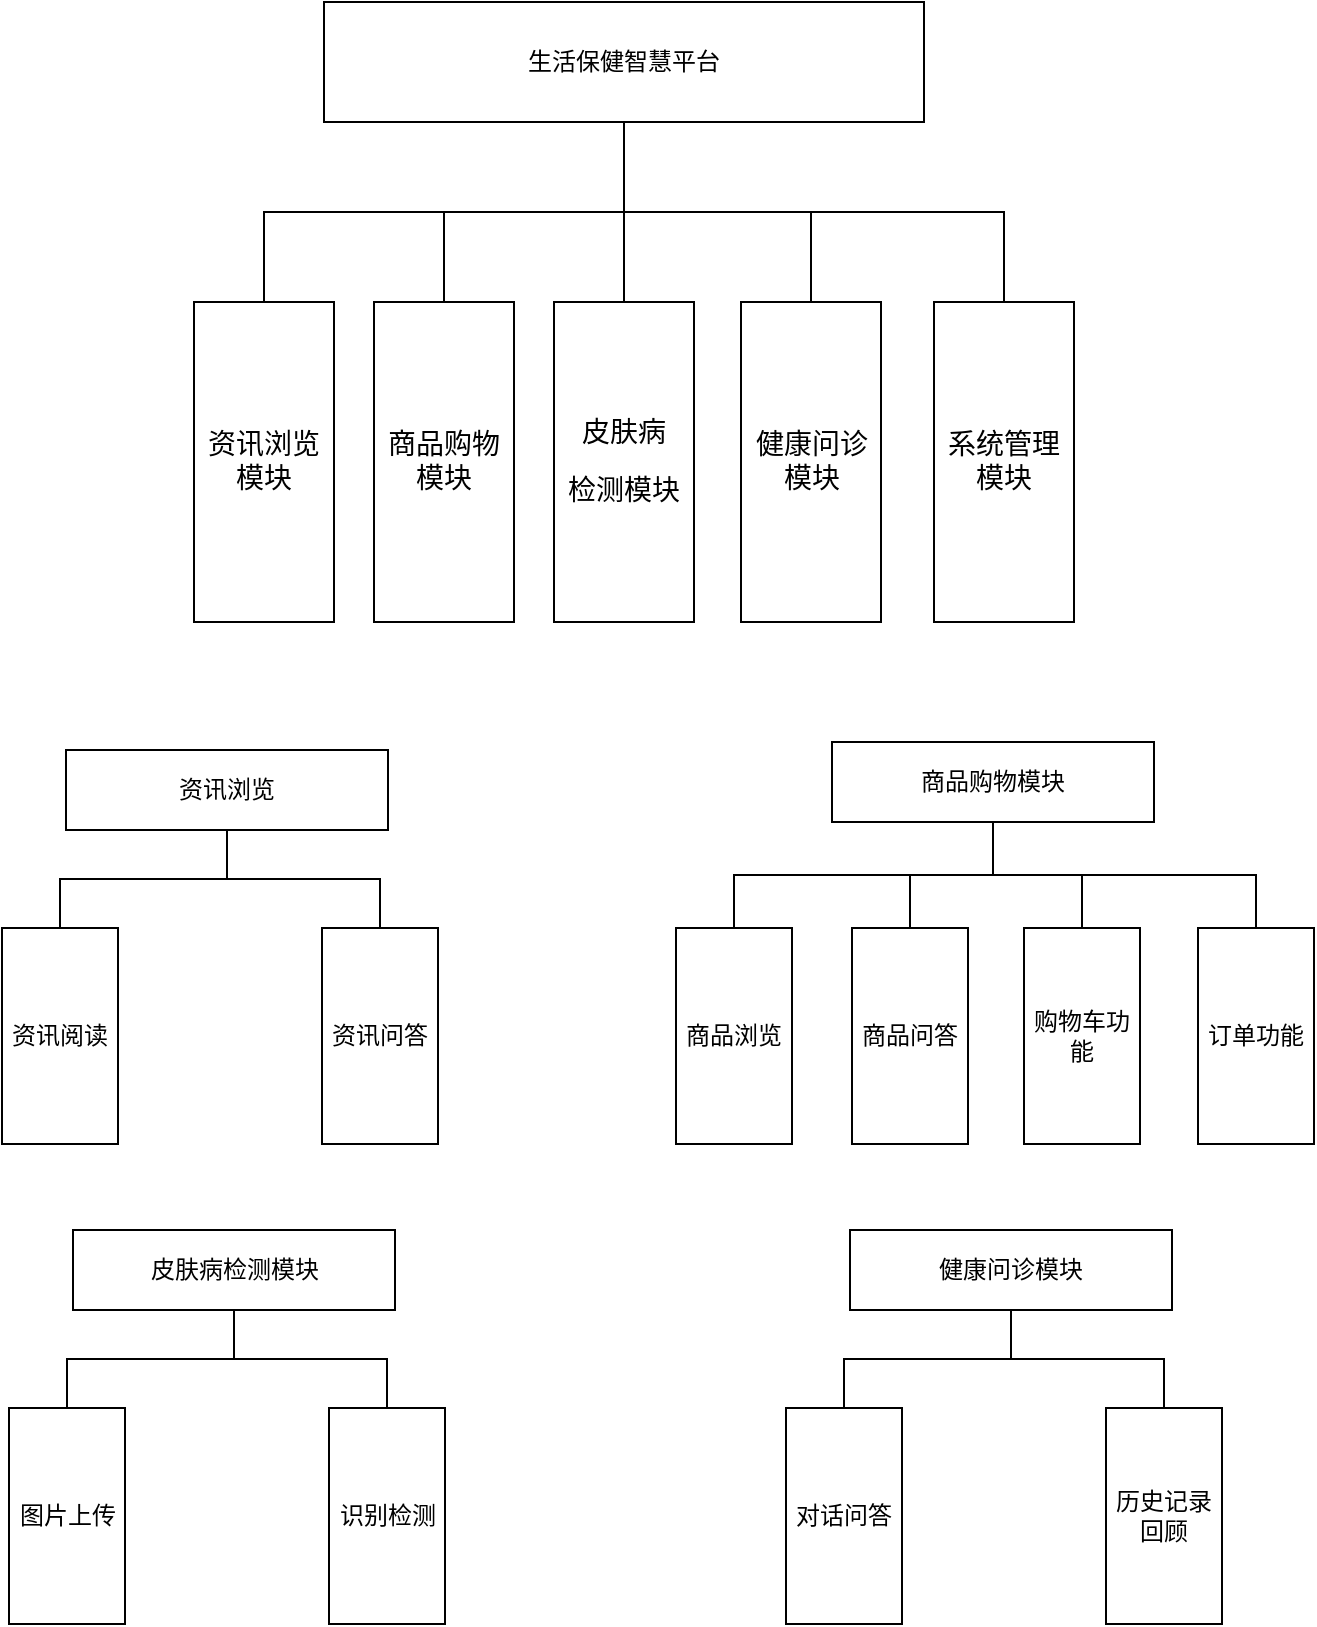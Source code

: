 <mxfile version="24.2.0" type="github">
  <diagram name="第 1 页" id="_4ZrP0tn3PniAPQ0Jjzl">
    <mxGraphModel dx="1207" dy="858" grid="0" gridSize="10" guides="1" tooltips="1" connect="1" arrows="0" fold="1" page="1" pageScale="1" pageWidth="827" pageHeight="1169" math="0" shadow="0">
      <root>
        <mxCell id="0" />
        <mxCell id="1" parent="0" />
        <mxCell id="Z8dBPlKUc89xwZBvlWtI-1" value="生活保健智慧平台" style="rounded=0;whiteSpace=wrap;html=1;" parent="1" vertex="1">
          <mxGeometry x="246" y="69" width="300" height="60" as="geometry" />
        </mxCell>
        <mxCell id="Z8dBPlKUc89xwZBvlWtI-14" style="edgeStyle=orthogonalEdgeStyle;rounded=0;orthogonalLoop=1;jettySize=auto;html=1;exitX=0.5;exitY=0;exitDx=0;exitDy=0;entryX=0.5;entryY=1;entryDx=0;entryDy=0;endArrow=none;endFill=0;" parent="1" source="Z8dBPlKUc89xwZBvlWtI-2" target="Z8dBPlKUc89xwZBvlWtI-1" edge="1">
          <mxGeometry relative="1" as="geometry" />
        </mxCell>
        <mxCell id="Z8dBPlKUc89xwZBvlWtI-2" value="&lt;p style=&quot;&quot; class=&quot;MsoNormal&quot;&gt;&lt;span style=&quot;mso-spacerun:&#39;yes&#39;;font-family:宋体;mso-ascii-font-family:Calibri;&lt;br/&gt;mso-hansi-font-family:Calibri;mso-bidi-font-family:&#39;Times New Roman&#39;;font-size:10.5pt;&lt;br/&gt;mso-font-kerning:1.0pt;&quot;&gt;资讯&lt;/span&gt;&lt;span style=&quot;mso-spacerun:&#39;yes&#39;;font-family:宋体;mso-ascii-font-family:Calibri;&lt;br/&gt;mso-hansi-font-family:Calibri;mso-bidi-font-family:&#39;Times New Roman&#39;;font-size:10.5pt;&lt;br/&gt;mso-font-kerning:1.0pt;&quot;&gt;浏览模块&lt;/span&gt;&lt;/p&gt;" style="rounded=0;whiteSpace=wrap;html=1;align=center;" parent="1" vertex="1">
          <mxGeometry x="181" y="219" width="70" height="160" as="geometry" />
        </mxCell>
        <mxCell id="Z8dBPlKUc89xwZBvlWtI-15" style="edgeStyle=orthogonalEdgeStyle;rounded=0;orthogonalLoop=1;jettySize=auto;html=1;exitX=0.5;exitY=0;exitDx=0;exitDy=0;entryX=0.5;entryY=1;entryDx=0;entryDy=0;endArrow=none;endFill=0;" parent="1" source="Z8dBPlKUc89xwZBvlWtI-5" target="Z8dBPlKUc89xwZBvlWtI-1" edge="1">
          <mxGeometry relative="1" as="geometry" />
        </mxCell>
        <mxCell id="Z8dBPlKUc89xwZBvlWtI-5" value="&lt;p style=&quot;&quot; class=&quot;MsoNormal&quot;&gt;&lt;font face=&quot;宋体&quot;&gt;&lt;span style=&quot;font-size: 14px;&quot;&gt;商品购物模块&lt;/span&gt;&lt;/font&gt;&lt;/p&gt;" style="rounded=0;whiteSpace=wrap;html=1;align=center;" parent="1" vertex="1">
          <mxGeometry x="271" y="219" width="70" height="160" as="geometry" />
        </mxCell>
        <mxCell id="Z8dBPlKUc89xwZBvlWtI-16" style="edgeStyle=orthogonalEdgeStyle;rounded=0;orthogonalLoop=1;jettySize=auto;html=1;exitX=0.5;exitY=0;exitDx=0;exitDy=0;entryX=0.5;entryY=1;entryDx=0;entryDy=0;endArrow=none;endFill=0;" parent="1" source="Z8dBPlKUc89xwZBvlWtI-6" target="Z8dBPlKUc89xwZBvlWtI-1" edge="1">
          <mxGeometry relative="1" as="geometry" />
        </mxCell>
        <mxCell id="Z8dBPlKUc89xwZBvlWtI-6" value="&lt;p style=&quot;&quot; class=&quot;MsoNormal&quot;&gt;&lt;font face=&quot;宋体&quot;&gt;&lt;span style=&quot;font-size: 14px;&quot;&gt;皮肤病&lt;/span&gt;&lt;/font&gt;&lt;/p&gt;&lt;p style=&quot;&quot; class=&quot;MsoNormal&quot;&gt;&lt;font face=&quot;宋体&quot;&gt;&lt;span style=&quot;font-size: 14px;&quot;&gt;检测模块&lt;/span&gt;&lt;/font&gt;&lt;/p&gt;" style="rounded=0;whiteSpace=wrap;html=1;align=center;" parent="1" vertex="1">
          <mxGeometry x="361" y="219" width="70" height="160" as="geometry" />
        </mxCell>
        <mxCell id="Z8dBPlKUc89xwZBvlWtI-17" style="edgeStyle=orthogonalEdgeStyle;rounded=0;orthogonalLoop=1;jettySize=auto;html=1;exitX=0.5;exitY=0;exitDx=0;exitDy=0;entryX=0.5;entryY=1;entryDx=0;entryDy=0;endArrow=none;endFill=0;" parent="1" source="Z8dBPlKUc89xwZBvlWtI-7" target="Z8dBPlKUc89xwZBvlWtI-1" edge="1">
          <mxGeometry relative="1" as="geometry" />
        </mxCell>
        <mxCell id="Z8dBPlKUc89xwZBvlWtI-7" value="&lt;p style=&quot;&quot; class=&quot;MsoNormal&quot;&gt;&lt;font face=&quot;宋体&quot;&gt;&lt;span style=&quot;font-size: 14px;&quot;&gt;健康问诊模块&lt;/span&gt;&lt;/font&gt;&lt;/p&gt;" style="rounded=0;whiteSpace=wrap;html=1;align=center;" parent="1" vertex="1">
          <mxGeometry x="454.5" y="219" width="70" height="160" as="geometry" />
        </mxCell>
        <mxCell id="Z8dBPlKUc89xwZBvlWtI-18" style="edgeStyle=orthogonalEdgeStyle;rounded=0;orthogonalLoop=1;jettySize=auto;html=1;exitX=0.5;exitY=0;exitDx=0;exitDy=0;entryX=0.5;entryY=1;entryDx=0;entryDy=0;endArrow=none;endFill=0;" parent="1" source="Z8dBPlKUc89xwZBvlWtI-8" target="Z8dBPlKUc89xwZBvlWtI-1" edge="1">
          <mxGeometry relative="1" as="geometry" />
        </mxCell>
        <mxCell id="Z8dBPlKUc89xwZBvlWtI-8" value="&lt;p style=&quot;&quot; class=&quot;MsoNormal&quot;&gt;&lt;font face=&quot;宋体&quot;&gt;&lt;span style=&quot;font-size: 14px;&quot;&gt;系统管理模块&lt;/span&gt;&lt;/font&gt;&lt;/p&gt;" style="rounded=0;whiteSpace=wrap;html=1;align=center;" parent="1" vertex="1">
          <mxGeometry x="551" y="219" width="70" height="160" as="geometry" />
        </mxCell>
        <mxCell id="BYJonLlBC_9EvAufP8Yv-1" value="资讯浏览" style="rounded=0;whiteSpace=wrap;html=1;" vertex="1" parent="1">
          <mxGeometry x="117" y="443" width="161" height="40" as="geometry" />
        </mxCell>
        <mxCell id="BYJonLlBC_9EvAufP8Yv-5" style="edgeStyle=orthogonalEdgeStyle;rounded=0;orthogonalLoop=1;jettySize=auto;html=1;exitX=0.5;exitY=0;exitDx=0;exitDy=0;endArrow=none;endFill=0;" edge="1" parent="1" source="BYJonLlBC_9EvAufP8Yv-2" target="BYJonLlBC_9EvAufP8Yv-1">
          <mxGeometry relative="1" as="geometry" />
        </mxCell>
        <mxCell id="BYJonLlBC_9EvAufP8Yv-2" value="资讯阅读" style="rounded=0;whiteSpace=wrap;html=1;" vertex="1" parent="1">
          <mxGeometry x="85" y="532" width="58" height="108" as="geometry" />
        </mxCell>
        <mxCell id="BYJonLlBC_9EvAufP8Yv-8" style="edgeStyle=orthogonalEdgeStyle;rounded=0;orthogonalLoop=1;jettySize=auto;html=1;exitX=0.5;exitY=0;exitDx=0;exitDy=0;endArrow=none;endFill=0;" edge="1" parent="1" source="BYJonLlBC_9EvAufP8Yv-7" target="BYJonLlBC_9EvAufP8Yv-1">
          <mxGeometry relative="1" as="geometry" />
        </mxCell>
        <mxCell id="BYJonLlBC_9EvAufP8Yv-7" value="资讯问答" style="rounded=0;whiteSpace=wrap;html=1;" vertex="1" parent="1">
          <mxGeometry x="245" y="532" width="58" height="108" as="geometry" />
        </mxCell>
        <mxCell id="BYJonLlBC_9EvAufP8Yv-9" value="商品购物模块" style="rounded=0;whiteSpace=wrap;html=1;" vertex="1" parent="1">
          <mxGeometry x="500" y="439" width="161" height="40" as="geometry" />
        </mxCell>
        <mxCell id="BYJonLlBC_9EvAufP8Yv-10" style="edgeStyle=orthogonalEdgeStyle;rounded=0;orthogonalLoop=1;jettySize=auto;html=1;exitX=0.5;exitY=0;exitDx=0;exitDy=0;endArrow=none;endFill=0;" edge="1" parent="1" source="BYJonLlBC_9EvAufP8Yv-11" target="BYJonLlBC_9EvAufP8Yv-9">
          <mxGeometry relative="1" as="geometry" />
        </mxCell>
        <mxCell id="BYJonLlBC_9EvAufP8Yv-11" value="商品浏览" style="rounded=0;whiteSpace=wrap;html=1;" vertex="1" parent="1">
          <mxGeometry x="422" y="532" width="58" height="108" as="geometry" />
        </mxCell>
        <mxCell id="BYJonLlBC_9EvAufP8Yv-12" style="edgeStyle=orthogonalEdgeStyle;rounded=0;orthogonalLoop=1;jettySize=auto;html=1;exitX=0.5;exitY=0;exitDx=0;exitDy=0;endArrow=none;endFill=0;" edge="1" parent="1" source="BYJonLlBC_9EvAufP8Yv-13" target="BYJonLlBC_9EvAufP8Yv-9">
          <mxGeometry relative="1" as="geometry" />
        </mxCell>
        <mxCell id="BYJonLlBC_9EvAufP8Yv-13" value="商品问答" style="rounded=0;whiteSpace=wrap;html=1;" vertex="1" parent="1">
          <mxGeometry x="510" y="532" width="58" height="108" as="geometry" />
        </mxCell>
        <mxCell id="BYJonLlBC_9EvAufP8Yv-16" style="edgeStyle=orthogonalEdgeStyle;rounded=0;orthogonalLoop=1;jettySize=auto;html=1;exitX=0.5;exitY=0;exitDx=0;exitDy=0;entryX=0.5;entryY=1;entryDx=0;entryDy=0;endArrow=none;endFill=0;" edge="1" parent="1" source="BYJonLlBC_9EvAufP8Yv-14" target="BYJonLlBC_9EvAufP8Yv-9">
          <mxGeometry relative="1" as="geometry" />
        </mxCell>
        <mxCell id="BYJonLlBC_9EvAufP8Yv-14" value="购物车功能" style="rounded=0;whiteSpace=wrap;html=1;" vertex="1" parent="1">
          <mxGeometry x="596" y="532" width="58" height="108" as="geometry" />
        </mxCell>
        <mxCell id="BYJonLlBC_9EvAufP8Yv-17" style="edgeStyle=orthogonalEdgeStyle;rounded=0;orthogonalLoop=1;jettySize=auto;html=1;exitX=0.5;exitY=0;exitDx=0;exitDy=0;endArrow=none;endFill=0;" edge="1" parent="1" source="BYJonLlBC_9EvAufP8Yv-15" target="BYJonLlBC_9EvAufP8Yv-9">
          <mxGeometry relative="1" as="geometry" />
        </mxCell>
        <mxCell id="BYJonLlBC_9EvAufP8Yv-15" value="订单功能" style="rounded=0;whiteSpace=wrap;html=1;" vertex="1" parent="1">
          <mxGeometry x="683" y="532" width="58" height="108" as="geometry" />
        </mxCell>
        <mxCell id="BYJonLlBC_9EvAufP8Yv-18" value="皮肤病检测模块" style="rounded=0;whiteSpace=wrap;html=1;" vertex="1" parent="1">
          <mxGeometry x="120.5" y="683" width="161" height="40" as="geometry" />
        </mxCell>
        <mxCell id="BYJonLlBC_9EvAufP8Yv-19" style="edgeStyle=orthogonalEdgeStyle;rounded=0;orthogonalLoop=1;jettySize=auto;html=1;exitX=0.5;exitY=0;exitDx=0;exitDy=0;endArrow=none;endFill=0;" edge="1" parent="1" source="BYJonLlBC_9EvAufP8Yv-20" target="BYJonLlBC_9EvAufP8Yv-18">
          <mxGeometry relative="1" as="geometry" />
        </mxCell>
        <mxCell id="BYJonLlBC_9EvAufP8Yv-20" value="图片上传" style="rounded=0;whiteSpace=wrap;html=1;" vertex="1" parent="1">
          <mxGeometry x="88.5" y="772" width="58" height="108" as="geometry" />
        </mxCell>
        <mxCell id="BYJonLlBC_9EvAufP8Yv-21" style="edgeStyle=orthogonalEdgeStyle;rounded=0;orthogonalLoop=1;jettySize=auto;html=1;exitX=0.5;exitY=0;exitDx=0;exitDy=0;endArrow=none;endFill=0;" edge="1" parent="1" source="BYJonLlBC_9EvAufP8Yv-22" target="BYJonLlBC_9EvAufP8Yv-18">
          <mxGeometry relative="1" as="geometry" />
        </mxCell>
        <mxCell id="BYJonLlBC_9EvAufP8Yv-22" value="识别检测" style="rounded=0;whiteSpace=wrap;html=1;" vertex="1" parent="1">
          <mxGeometry x="248.5" y="772" width="58" height="108" as="geometry" />
        </mxCell>
        <mxCell id="BYJonLlBC_9EvAufP8Yv-23" value="健康问诊模块" style="rounded=0;whiteSpace=wrap;html=1;" vertex="1" parent="1">
          <mxGeometry x="509" y="683" width="161" height="40" as="geometry" />
        </mxCell>
        <mxCell id="BYJonLlBC_9EvAufP8Yv-24" style="edgeStyle=orthogonalEdgeStyle;rounded=0;orthogonalLoop=1;jettySize=auto;html=1;exitX=0.5;exitY=0;exitDx=0;exitDy=0;endArrow=none;endFill=0;" edge="1" parent="1" source="BYJonLlBC_9EvAufP8Yv-25" target="BYJonLlBC_9EvAufP8Yv-23">
          <mxGeometry relative="1" as="geometry" />
        </mxCell>
        <mxCell id="BYJonLlBC_9EvAufP8Yv-25" value="对话问答" style="rounded=0;whiteSpace=wrap;html=1;" vertex="1" parent="1">
          <mxGeometry x="477" y="772" width="58" height="108" as="geometry" />
        </mxCell>
        <mxCell id="BYJonLlBC_9EvAufP8Yv-26" style="edgeStyle=orthogonalEdgeStyle;rounded=0;orthogonalLoop=1;jettySize=auto;html=1;exitX=0.5;exitY=0;exitDx=0;exitDy=0;endArrow=none;endFill=0;" edge="1" parent="1" source="BYJonLlBC_9EvAufP8Yv-27" target="BYJonLlBC_9EvAufP8Yv-23">
          <mxGeometry relative="1" as="geometry" />
        </mxCell>
        <mxCell id="BYJonLlBC_9EvAufP8Yv-27" value="历史记录回顾" style="rounded=0;whiteSpace=wrap;html=1;" vertex="1" parent="1">
          <mxGeometry x="637" y="772" width="58" height="108" as="geometry" />
        </mxCell>
      </root>
    </mxGraphModel>
  </diagram>
</mxfile>
